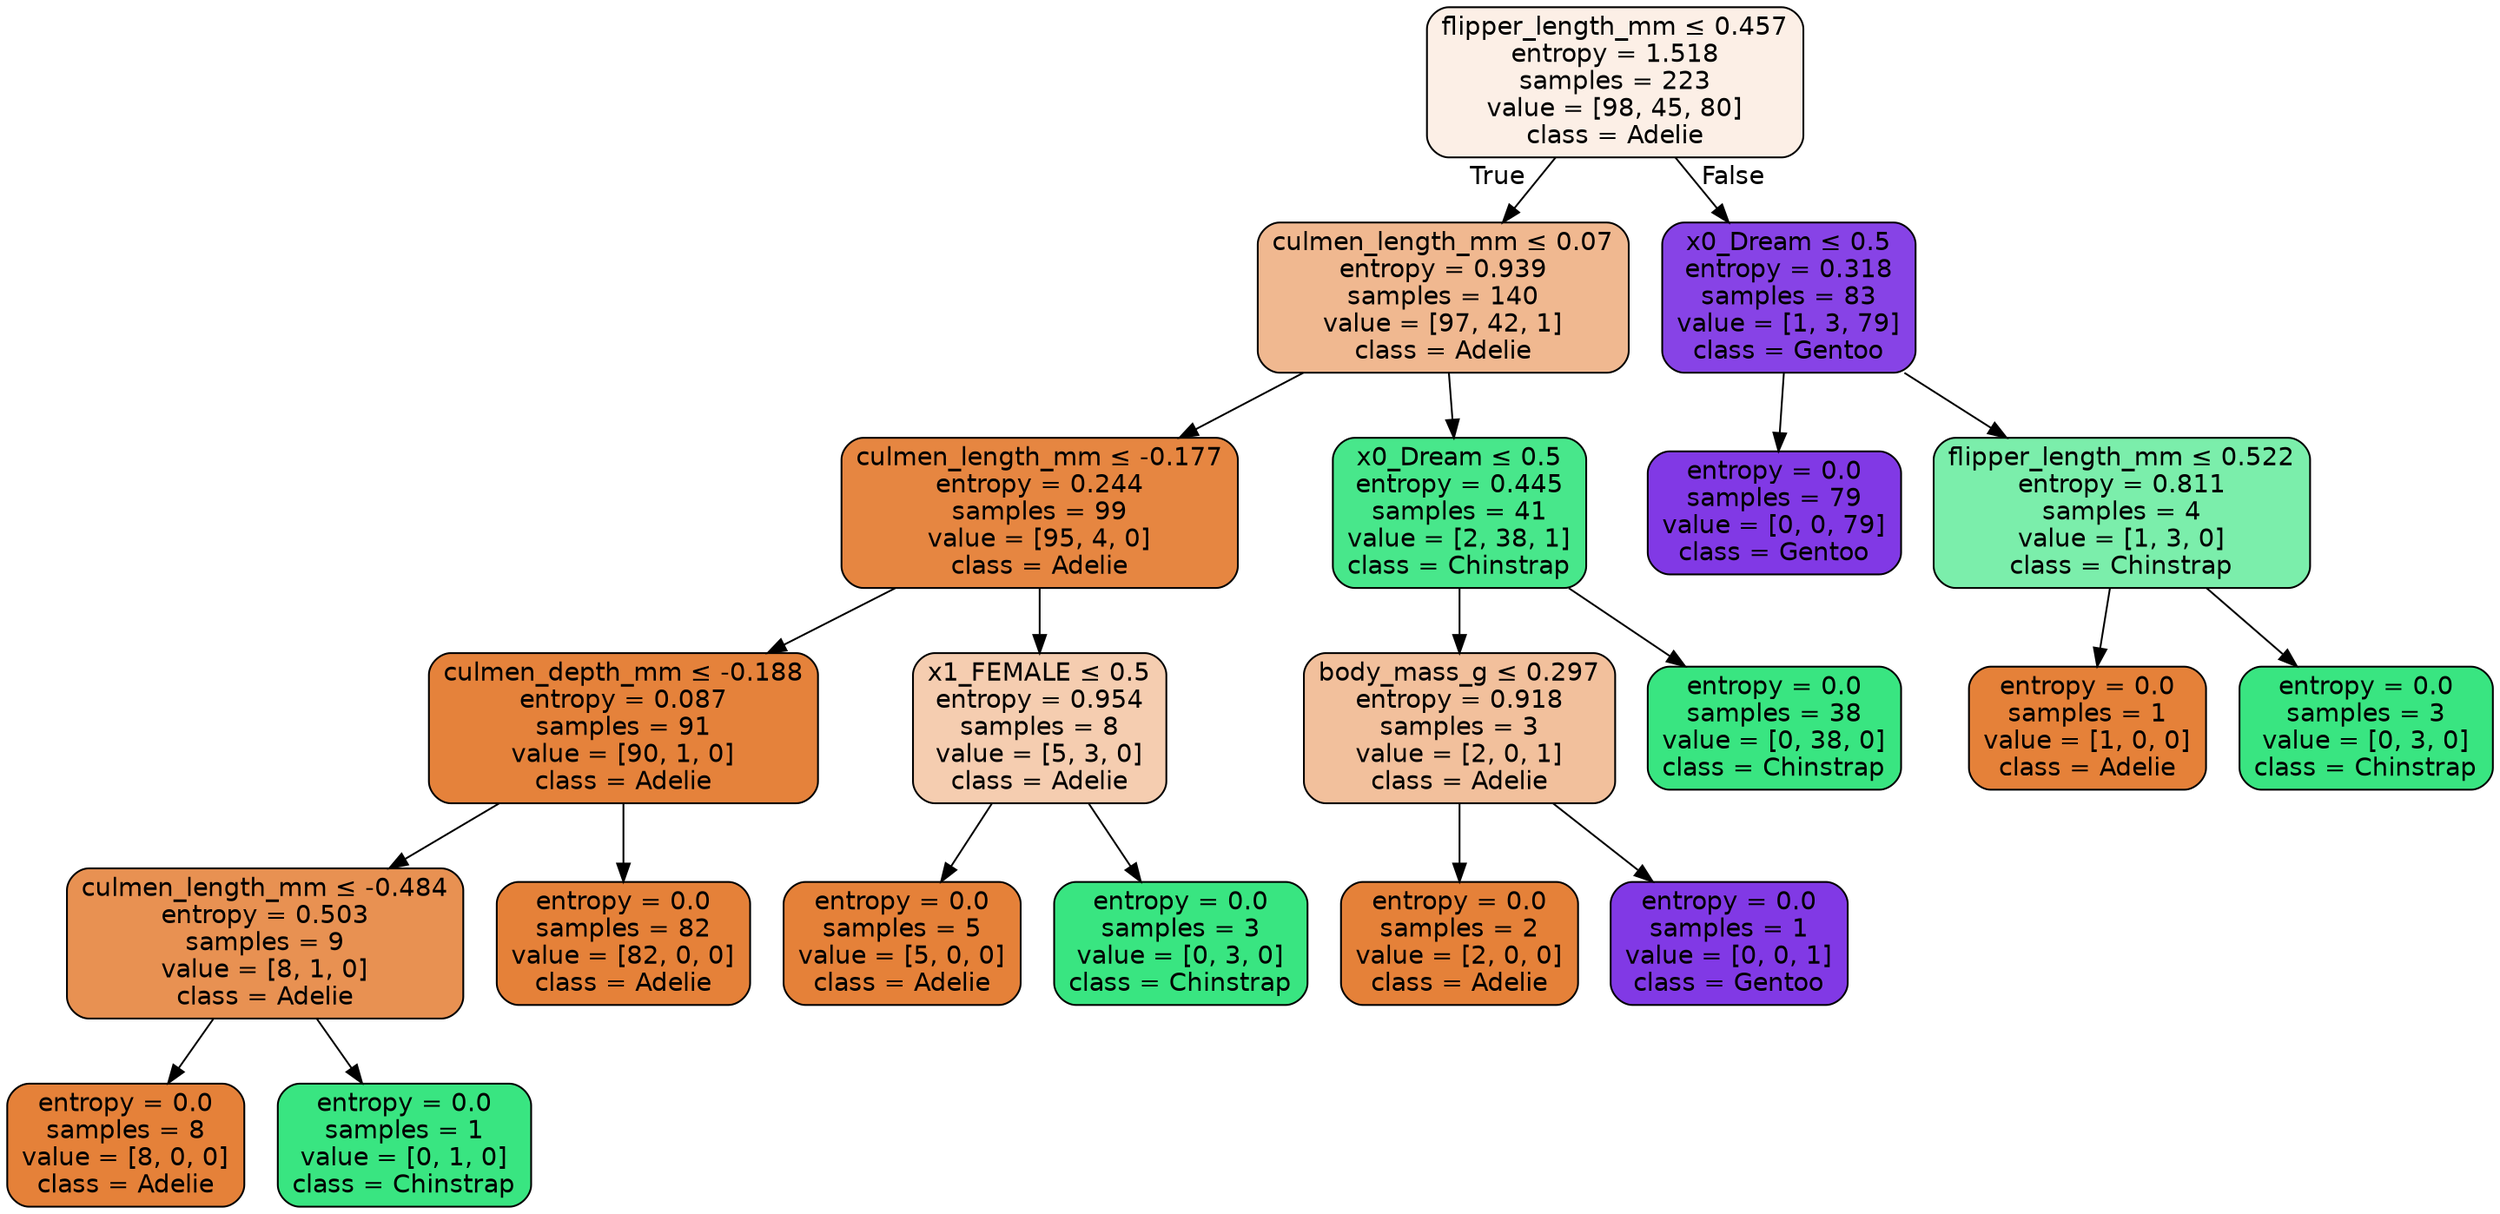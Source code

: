 digraph Tree {
node [shape=box, style="filled, rounded", color="black", fontname=helvetica] ;
edge [fontname=helvetica] ;
0 [label=<flipper_length_mm &le; 0.457<br/>entropy = 1.518<br/>samples = 223<br/>value = [98, 45, 80]<br/>class = Adelie>, fillcolor="#fcefe6"] ;
1 [label=<culmen_length_mm &le; 0.07<br/>entropy = 0.939<br/>samples = 140<br/>value = [97, 42, 1]<br/>class = Adelie>, fillcolor="#f0b890"] ;
0 -> 1 [labeldistance=2.5, labelangle=45, headlabel="True"] ;
2 [label=<culmen_length_mm &le; -0.177<br/>entropy = 0.244<br/>samples = 99<br/>value = [95, 4, 0]<br/>class = Adelie>, fillcolor="#e68641"] ;
1 -> 2 ;
3 [label=<culmen_depth_mm &le; -0.188<br/>entropy = 0.087<br/>samples = 91<br/>value = [90, 1, 0]<br/>class = Adelie>, fillcolor="#e5823b"] ;
2 -> 3 ;
4 [label=<culmen_length_mm &le; -0.484<br/>entropy = 0.503<br/>samples = 9<br/>value = [8, 1, 0]<br/>class = Adelie>, fillcolor="#e89152"] ;
3 -> 4 ;
5 [label=<entropy = 0.0<br/>samples = 8<br/>value = [8, 0, 0]<br/>class = Adelie>, fillcolor="#e58139"] ;
4 -> 5 ;
6 [label=<entropy = 0.0<br/>samples = 1<br/>value = [0, 1, 0]<br/>class = Chinstrap>, fillcolor="#39e581"] ;
4 -> 6 ;
7 [label=<entropy = 0.0<br/>samples = 82<br/>value = [82, 0, 0]<br/>class = Adelie>, fillcolor="#e58139"] ;
3 -> 7 ;
8 [label=<x1_FEMALE &le; 0.5<br/>entropy = 0.954<br/>samples = 8<br/>value = [5, 3, 0]<br/>class = Adelie>, fillcolor="#f5cdb0"] ;
2 -> 8 ;
9 [label=<entropy = 0.0<br/>samples = 5<br/>value = [5, 0, 0]<br/>class = Adelie>, fillcolor="#e58139"] ;
8 -> 9 ;
10 [label=<entropy = 0.0<br/>samples = 3<br/>value = [0, 3, 0]<br/>class = Chinstrap>, fillcolor="#39e581"] ;
8 -> 10 ;
11 [label=<x0_Dream &le; 0.5<br/>entropy = 0.445<br/>samples = 41<br/>value = [2, 38, 1]<br/>class = Chinstrap>, fillcolor="#48e78b"] ;
1 -> 11 ;
12 [label=<body_mass_g &le; 0.297<br/>entropy = 0.918<br/>samples = 3<br/>value = [2, 0, 1]<br/>class = Adelie>, fillcolor="#f2c09c"] ;
11 -> 12 ;
13 [label=<entropy = 0.0<br/>samples = 2<br/>value = [2, 0, 0]<br/>class = Adelie>, fillcolor="#e58139"] ;
12 -> 13 ;
14 [label=<entropy = 0.0<br/>samples = 1<br/>value = [0, 0, 1]<br/>class = Gentoo>, fillcolor="#8139e5"] ;
12 -> 14 ;
15 [label=<entropy = 0.0<br/>samples = 38<br/>value = [0, 38, 0]<br/>class = Chinstrap>, fillcolor="#39e581"] ;
11 -> 15 ;
16 [label=<x0_Dream &le; 0.5<br/>entropy = 0.318<br/>samples = 83<br/>value = [1, 3, 79]<br/>class = Gentoo>, fillcolor="#8743e6"] ;
0 -> 16 [labeldistance=2.5, labelangle=-45, headlabel="False"] ;
17 [label=<entropy = 0.0<br/>samples = 79<br/>value = [0, 0, 79]<br/>class = Gentoo>, fillcolor="#8139e5"] ;
16 -> 17 ;
18 [label=<flipper_length_mm &le; 0.522<br/>entropy = 0.811<br/>samples = 4<br/>value = [1, 3, 0]<br/>class = Chinstrap>, fillcolor="#7beeab"] ;
16 -> 18 ;
19 [label=<entropy = 0.0<br/>samples = 1<br/>value = [1, 0, 0]<br/>class = Adelie>, fillcolor="#e58139"] ;
18 -> 19 ;
20 [label=<entropy = 0.0<br/>samples = 3<br/>value = [0, 3, 0]<br/>class = Chinstrap>, fillcolor="#39e581"] ;
18 -> 20 ;
}

